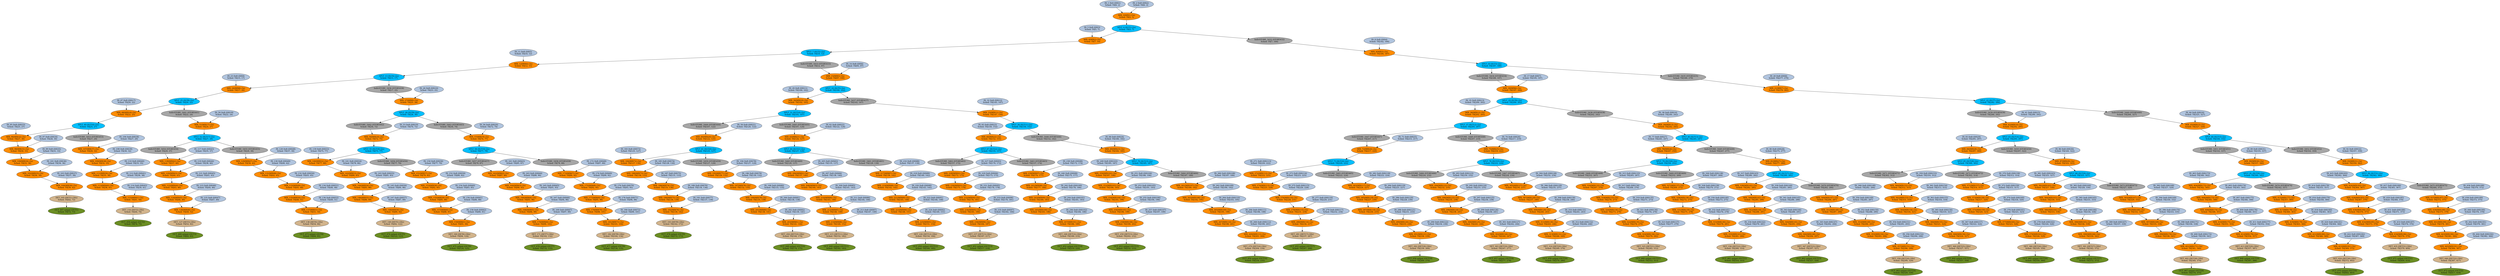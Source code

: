 digraph G {
1 [label = "IN_1 DsS (DIS1)\nSched: TS[0, 2)\n" fillcolor=lightsteelblue, style=filled];
1 -> 3;
2 [label = "IN_2 DsB (DIS2)\nSched: TS[0, 2)\n" fillcolor=lightsteelblue, style=filled];
2 -> 3;
3 [label = "MIX_3(MIX1) (3s)\nSched: TS[2, 5)\n" fillcolor=darkorange, style=filled];
3 -> 4;
4 [label = "SPLT_4 (SLT1) (2s)\nSched: TS[5, 7)\n" fillcolor=deepskyblue, style=filled];
4 -> 6;
4 -> 5432;
5 [label = "IN_5 DsB (DIS3)\nSched: TS[5, 7)\n" fillcolor=lightsteelblue, style=filled];
5 -> 6;
6 [label = "MIX_6(MIX2) (3s)\nSched: TS[7, 10)\n" fillcolor=darkorange, style=filled];
6 -> 7;
7 [label = "SPLT_7 (SLT2) (2s)\nSched: TS[10, 12)\n" fillcolor=deepskyblue, style=filled];
7 -> 12;
7 -> 5433;
8 [label = "IN_8 DsB (DIS4)\nSched: TS[182, 184)\n" fillcolor=lightsteelblue, style=filled];
8 -> 9;
9 [label = "MIX_9(MIX3) (3s)\nSched: TS[184, 187)\n" fillcolor=darkorange, style=filled];
9 -> 10;
10 [label = "SPLT_10 (SLT3) (2s)\nSched: TS[187, 189)\n" fillcolor=deepskyblue, style=filled];
10 -> 5434;
10 -> 5435;
11 [label = "IN_11 DsB (DIS5)\nSched: TS[10, 12)\n" fillcolor=lightsteelblue, style=filled];
11 -> 12;
12 [label = "MIX_12(MIX4) (3s)\nSched: TS[12, 15)\n" fillcolor=darkorange, style=filled];
12 -> 13;
13 [label = "SPLT_13 (SLT4) (2s)\nSched: TS[15, 17)\n" fillcolor=deepskyblue, style=filled];
13 -> 24;
13 -> 5436;
14 [label = "IN_14 DsB (DIS6)\nSched: TS[95, 97)\n" fillcolor=lightsteelblue, style=filled];
14 -> 15;
15 [label = "MIX_15(MIX5) (3s)\nSched: TS[97, 100)\n" fillcolor=darkorange, style=filled];
15 -> 16;
16 [label = "SPLT_16 (SLT5) (2s)\nSched: TS[100, 102)\n" fillcolor=deepskyblue, style=filled];
16 -> 30;
16 -> 5437;
17 [label = "IN_17 DsB (DIS7)\nSched: TS[195, 197)\n" fillcolor=lightsteelblue, style=filled];
17 -> 18;
18 [label = "MIX_18(MIX6) (3s)\nSched: TS[197, 200)\n" fillcolor=darkorange, style=filled];
18 -> 19;
19 [label = "SPLT_19 (SLT6) (2s)\nSched: TS[200, 202)\n" fillcolor=deepskyblue, style=filled];
19 -> 36;
19 -> 5438;
20 [label = "IN_20 DsB (DIS8)\nSched: TS[277, 279)\n" fillcolor=lightsteelblue, style=filled];
20 -> 21;
21 [label = "MIX_21(MIX7) (3s)\nSched: TS[279, 282)\n" fillcolor=darkorange, style=filled];
21 -> 22;
22 [label = "SPLT_22 (SLT7) (2s)\nSched: TS[282, 284)\n" fillcolor=deepskyblue, style=filled];
22 -> 5439;
22 -> 5440;
23 [label = "IN_23 DsB (DIS9)\nSched: TS[15, 17)\n" fillcolor=lightsteelblue, style=filled];
23 -> 24;
24 [label = "MIX_24(MIX8) (3s)\nSched: TS[17, 20)\n" fillcolor=darkorange, style=filled];
24 -> 25;
25 [label = "SPLT_25 (SLT8) (2s)\nSched: TS[20, 22)\n" fillcolor=deepskyblue, style=filled];
25 -> 48;
25 -> 5441;
26 [label = "IN_26 DsB (DIS10)\nSched: TS[23, 25)\n" fillcolor=lightsteelblue, style=filled];
26 -> 27;
27 [label = "MIX_27(MIX9) (3s)\nSched: TS[25, 28)\n" fillcolor=darkorange, style=filled];
27 -> 28;
28 [label = "SPLT_28 (SLT9) (2s)\nSched: TS[28, 30)\n" fillcolor=deepskyblue, style=filled];
28 -> 5442;
28 -> 5443;
29 [label = "IN_29 DsB (DIS11)\nSched: TS[100, 102)\n" fillcolor=lightsteelblue, style=filled];
29 -> 30;
30 [label = "MIX_30(MIX10) (3s)\nSched: TS[102, 105)\n" fillcolor=darkorange, style=filled];
30 -> 31;
31 [label = "SPLT_31 (SLT10) (2s)\nSched: TS[105, 107)\n" fillcolor=deepskyblue, style=filled];
31 -> 5444;
31 -> 5445;
32 [label = "IN_32 DsB (DIS12)\nSched: TS[145, 147)\n" fillcolor=lightsteelblue, style=filled];
32 -> 33;
33 [label = "MIX_33(MIX11) (3s)\nSched: TS[147, 150)\n" fillcolor=darkorange, style=filled];
33 -> 34;
34 [label = "SPLT_34 (SLT11) (2s)\nSched: TS[150, 152)\n" fillcolor=deepskyblue, style=filled];
34 -> 66;
34 -> 5446;
35 [label = "IN_35 DsB (DIS13)\nSched: TS[200, 202)\n" fillcolor=lightsteelblue, style=filled];
35 -> 36;
36 [label = "MIX_36(MIX12) (3s)\nSched: TS[202, 205)\n" fillcolor=darkorange, style=filled];
36 -> 37;
37 [label = "SPLT_37 (SLT12) (2s)\nSched: TS[205, 207)\n" fillcolor=deepskyblue, style=filled];
37 -> 5447;
37 -> 5448;
38 [label = "IN_38 DsB (DIS14)\nSched: TS[240, 242)\n" fillcolor=lightsteelblue, style=filled];
38 -> 39;
39 [label = "MIX_39(MIX13) (3s)\nSched: TS[242, 245)\n" fillcolor=darkorange, style=filled];
39 -> 40;
40 [label = "SPLT_40 (SLT13) (2s)\nSched: TS[245, 247)\n" fillcolor=deepskyblue, style=filled];
40 -> 78;
40 -> 5449;
41 [label = "IN_41 DsB (DIS15)\nSched: TS[290, 292)\n" fillcolor=lightsteelblue, style=filled];
41 -> 42;
42 [label = "MIX_42(MIX14) (3s)\nSched: TS[292, 295)\n" fillcolor=darkorange, style=filled];
42 -> 43;
43 [label = "SPLT_43 (SLT14) (2s)\nSched: TS[295, 297)\n" fillcolor=deepskyblue, style=filled];
43 -> 84;
43 -> 5450;
44 [label = "IN_44 DsB (DIS16)\nSched: TS[325, 327)\n" fillcolor=lightsteelblue, style=filled];
44 -> 45;
45 [label = "MIX_45(MIX15) (3s)\nSched: TS[327, 330)\n" fillcolor=darkorange, style=filled];
45 -> 46;
46 [label = "SPLT_46 (SLT15) (2s)\nSched: TS[330, 332)\n" fillcolor=deepskyblue, style=filled];
46 -> 5451;
46 -> 5452;
47 [label = "IN_47 DsB (DIS17)\nSched: TS[20, 22)\n" fillcolor=lightsteelblue, style=filled];
47 -> 48;
48 [label = "MIX_48(MIX16) (3s)\nSched: TS[22, 25)\n" fillcolor=darkorange, style=filled];
48 -> 49;
49 [label = "SPLT_49 (SLT16) (2s)\nSched: TS[25, 27)\n" fillcolor=deepskyblue, style=filled];
49 -> 96;
49 -> 5453;
50 [label = "IN_50 DsB (DIS18)\nSched: TS[22, 24)\n" fillcolor=lightsteelblue, style=filled];
50 -> 51;
51 [label = "MIX_51(MIX17) (3s)\nSched: TS[24, 27)\n" fillcolor=darkorange, style=filled];
51 -> 52;
52 [label = "SPLT_52 (SLT17) (2s)\nSched: TS[27, 29)\n" fillcolor=deepskyblue, style=filled];
52 -> 5454;
52 -> 5455;
53 [label = "IN_53 DsB (DIS19)\nSched: TS[70, 72)\n" fillcolor=lightsteelblue, style=filled];
53 -> 54;
54 [label = "MIX_54(MIX18) (3s)\nSched: TS[72, 75)\n" fillcolor=darkorange, style=filled];
54 -> 55;
55 [label = "SPLT_55 (SLT18) (2s)\nSched: TS[75, 77)\n" fillcolor=deepskyblue, style=filled];
55 -> 140;
55 -> 5456;
56 [label = "IN_56 DsB (DIS20)\nSched: TS[72, 74)\n" fillcolor=lightsteelblue, style=filled];
56 -> 57;
57 [label = "MIX_57(MIX19) (3s)\nSched: TS[74, 77)\n" fillcolor=darkorange, style=filled];
57 -> 58;
58 [label = "SPLT_58 (SLT19) (2s)\nSched: TS[77, 79)\n" fillcolor=deepskyblue, style=filled];
58 -> 5457;
58 -> 5458;
59 [label = "IN_59 DsB (DIS21)\nSched: TS[120, 122)\n" fillcolor=lightsteelblue, style=filled];
59 -> 60;
60 [label = "MIX_60(MIX20) (3s)\nSched: TS[122, 125)\n" fillcolor=darkorange, style=filled];
60 -> 61;
61 [label = "SPLT_61 (SLT20) (2s)\nSched: TS[125, 127)\n" fillcolor=deepskyblue, style=filled];
61 -> 184;
61 -> 5459;
62 [label = "IN_62 DsB (DIS22)\nSched: TS[122, 124)\n" fillcolor=lightsteelblue, style=filled];
62 -> 63;
63 [label = "MIX_63(MIX21) (3s)\nSched: TS[124, 127)\n" fillcolor=darkorange, style=filled];
63 -> 64;
64 [label = "SPLT_64 (SLT21) (2s)\nSched: TS[127, 129)\n" fillcolor=deepskyblue, style=filled];
64 -> 5460;
64 -> 5461;
65 [label = "IN_65 DsB (DIS23)\nSched: TS[150, 152)\n" fillcolor=lightsteelblue, style=filled];
65 -> 66;
66 [label = "MIX_66(MIX22) (3s)\nSched: TS[152, 155)\n" fillcolor=darkorange, style=filled];
66 -> 67;
67 [label = "SPLT_67 (SLT22) (2s)\nSched: TS[155, 157)\n" fillcolor=deepskyblue, style=filled];
67 -> 5462;
67 -> 5463;
68 [label = "IN_68 DsB (DIS24)\nSched: TS[180, 182)\n" fillcolor=lightsteelblue, style=filled];
68 -> 69;
69 [label = "MIX_69(MIX23) (3s)\nSched: TS[182, 185)\n" fillcolor=darkorange, style=filled];
69 -> 70;
70 [label = "SPLT_70 (SLT23) (2s)\nSched: TS[185, 187)\n" fillcolor=deepskyblue, style=filled];
70 -> 250;
70 -> 5464;
71 [label = "IN_71 DsB (DIS25)\nSched: TS[215, 217)\n" fillcolor=lightsteelblue, style=filled];
71 -> 72;
72 [label = "MIX_72(MIX24) (3s)\nSched: TS[217, 220)\n" fillcolor=darkorange, style=filled];
72 -> 73;
73 [label = "SPLT_73 (SLT24) (2s)\nSched: TS[220, 222)\n" fillcolor=deepskyblue, style=filled];
73 -> 272;
73 -> 5465;
74 [label = "IN_74 DsB (DIS26)\nSched: TS[217, 219)\n" fillcolor=lightsteelblue, style=filled];
74 -> 75;
75 [label = "MIX_75(MIX25) (3s)\nSched: TS[219, 222)\n" fillcolor=darkorange, style=filled];
75 -> 76;
76 [label = "SPLT_76 (SLT25) (2s)\nSched: TS[222, 224)\n" fillcolor=deepskyblue, style=filled];
76 -> 5466;
76 -> 5467;
77 [label = "IN_77 DsB (DIS27)\nSched: TS[245, 247)\n" fillcolor=lightsteelblue, style=filled];
77 -> 78;
78 [label = "MIX_78(MIX26) (3s)\nSched: TS[247, 250)\n" fillcolor=darkorange, style=filled];
78 -> 79;
79 [label = "SPLT_79 (SLT26) (2s)\nSched: TS[250, 252)\n" fillcolor=deepskyblue, style=filled];
79 -> 5468;
79 -> 5469;
80 [label = "IN_80 DsB (DIS28)\nSched: TS[275, 277)\n" fillcolor=lightsteelblue, style=filled];
80 -> 81;
81 [label = "MIX_81(MIX27) (3s)\nSched: TS[277, 280)\n" fillcolor=darkorange, style=filled];
81 -> 82;
82 [label = "SPLT_82 (SLT27) (2s)\nSched: TS[280, 282)\n" fillcolor=deepskyblue, style=filled];
82 -> 338;
82 -> 5470;
83 [label = "IN_83 DsB (DIS29)\nSched: TS[295, 297)\n" fillcolor=lightsteelblue, style=filled];
83 -> 84;
84 [label = "MIX_84(MIX28) (3s)\nSched: TS[297, 300)\n" fillcolor=darkorange, style=filled];
84 -> 85;
85 [label = "SPLT_85 (SLT28) (2s)\nSched: TS[300, 302)\n" fillcolor=deepskyblue, style=filled];
85 -> 5471;
85 -> 5472;
86 [label = "IN_86 DsB (DIS30)\nSched: TS[320, 322)\n" fillcolor=lightsteelblue, style=filled];
86 -> 87;
87 [label = "MIX_87(MIX29) (3s)\nSched: TS[322, 325)\n" fillcolor=darkorange, style=filled];
87 -> 88;
88 [label = "SPLT_88 (SLT29) (2s)\nSched: TS[325, 327)\n" fillcolor=deepskyblue, style=filled];
88 -> 382;
88 -> 5473;
89 [label = "IN_89 DsB (DIS31)\nSched: TS[335, 337)\n" fillcolor=lightsteelblue, style=filled];
89 -> 90;
90 [label = "MIX_90(MIX30) (3s)\nSched: TS[337, 340)\n" fillcolor=darkorange, style=filled];
90 -> 91;
91 [label = "SPLT_91 (SLT30) (2s)\nSched: TS[340, 342)\n" fillcolor=deepskyblue, style=filled];
91 -> 404;
91 -> 5474;
92 [label = "IN_92 DsB (DIS32)\nSched: TS[357, 359)\n" fillcolor=lightsteelblue, style=filled];
92 -> 93;
93 [label = "MIX_93(MIX31) (3s)\nSched: TS[359, 362)\n" fillcolor=darkorange, style=filled];
93 -> 94;
94 [label = "SPLT_94 (SLT31) (2s)\nSched: TS[362, 364)\n" fillcolor=deepskyblue, style=filled];
94 -> 426;
94 -> 5475;
95 [label = "IN_95 DsB (DIS33)\nSched: TS[25, 27)\n" fillcolor=lightsteelblue, style=filled];
95 -> 96;
96 [label = "MIX_96(MIX32) (3s)\nSched: TS[27, 30)\n" fillcolor=darkorange, style=filled];
96 -> 98;
97 [label = "IN_97 DsB (DIS34)\nSched: TS[28, 30)\n" fillcolor=lightsteelblue, style=filled];
97 -> 98;
98 [label = "MIX_98(MIX33) (3s)\nSched: TS[30, 33)\n" fillcolor=darkorange, style=filled];
98 -> 100;
99 [label = "IN_99 DsB (DIS35)\nSched: TS[31, 33)\n" fillcolor=lightsteelblue, style=filled];
99 -> 100;
100 [label = "MIX_100(MIX34) (3s)\nSched: TS[33, 36)\n" fillcolor=darkorange, style=filled];
100 -> 102;
101 [label = "IN_101 DsB (DIS36)\nSched: TS[34, 36)\n" fillcolor=lightsteelblue, style=filled];
101 -> 102;
102 [label = "MIX_102(MIX35) (3s)\nSched: TS[36, 39)\n" fillcolor=darkorange, style=filled];
102 -> 104;
103 [label = "IN_103 DsR (DIS37)\nSched: TS[37, 39)\n" fillcolor=lightsteelblue, style=filled];
103 -> 104;
104 [label = "MIX_104(MIX36) (3s)\nSched: TS[39, 42)\n" fillcolor=darkorange, style=filled];
104 -> 105;
105 [label = "DET_105 (DET1) (30s)\nSched: TS[42, 72)\n" fillcolor=tan, style=filled];
105 -> 447;
106 [label = "IN_106 DsB (DIS38)\nSched: TS[27, 29)\n" fillcolor=lightsteelblue, style=filled];
106 -> 107;
107 [label = "MIX_107(MIX37) (3s)\nSched: TS[29, 32)\n" fillcolor=darkorange, style=filled];
107 -> 109;
108 [label = "IN_108 DsB (DIS39)\nSched: TS[30, 32)\n" fillcolor=lightsteelblue, style=filled];
108 -> 109;
109 [label = "MIX_109(MIX38) (3s)\nSched: TS[32, 35)\n" fillcolor=darkorange, style=filled];
109 -> 111;
110 [label = "IN_110 DsB (DIS40)\nSched: TS[33, 35)\n" fillcolor=lightsteelblue, style=filled];
110 -> 111;
111 [label = "MIX_111(MIX39) (3s)\nSched: TS[35, 38)\n" fillcolor=darkorange, style=filled];
111 -> 113;
112 [label = "IN_112 DsB (DIS41)\nSched: TS[36, 38)\n" fillcolor=lightsteelblue, style=filled];
112 -> 113;
113 [label = "MIX_113(MIX40) (3s)\nSched: TS[38, 41)\n" fillcolor=darkorange, style=filled];
113 -> 115;
114 [label = "IN_114 DsR (DIS42)\nSched: TS[39, 41)\n" fillcolor=lightsteelblue, style=filled];
114 -> 115;
115 [label = "MIX_115(MIX41) (3s)\nSched: TS[41, 44)\n" fillcolor=darkorange, style=filled];
115 -> 116;
116 [label = "DET_116 (DET2) (30s)\nSched: TS[44, 74)\n" fillcolor=tan, style=filled];
116 -> 458;
117 [label = "IN_117 DsB (DIS43)\nSched: TS[35, 37)\n" fillcolor=lightsteelblue, style=filled];
117 -> 118;
118 [label = "MIX_118(MIX42) (3s)\nSched: TS[37, 40)\n" fillcolor=darkorange, style=filled];
118 -> 120;
119 [label = "IN_119 DsB (DIS44)\nSched: TS[38, 40)\n" fillcolor=lightsteelblue, style=filled];
119 -> 120;
120 [label = "MIX_120(MIX43) (3s)\nSched: TS[40, 43)\n" fillcolor=darkorange, style=filled];
120 -> 122;
121 [label = "IN_121 DsB (DIS45)\nSched: TS[41, 43)\n" fillcolor=lightsteelblue, style=filled];
121 -> 122;
122 [label = "MIX_122(MIX44) (3s)\nSched: TS[43, 46)\n" fillcolor=darkorange, style=filled];
122 -> 124;
123 [label = "IN_123 DsB (DIS46)\nSched: TS[44, 46)\n" fillcolor=lightsteelblue, style=filled];
123 -> 124;
124 [label = "MIX_124(MIX45) (3s)\nSched: TS[46, 49)\n" fillcolor=darkorange, style=filled];
124 -> 126;
125 [label = "IN_125 DsR (DIS47)\nSched: TS[47, 49)\n" fillcolor=lightsteelblue, style=filled];
125 -> 126;
126 [label = "MIX_126(MIX46) (3s)\nSched: TS[49, 52)\n" fillcolor=darkorange, style=filled];
126 -> 127;
127 [label = "DET_127 (DET3) (30s)\nSched: TS[52, 82)\n" fillcolor=tan, style=filled];
127 -> 469;
128 [label = "IN_128 DsB (DIS48)\nSched: TS[37, 39)\n" fillcolor=lightsteelblue, style=filled];
128 -> 129;
129 [label = "MIX_129(MIX47) (3s)\nSched: TS[39, 42)\n" fillcolor=darkorange, style=filled];
129 -> 131;
130 [label = "IN_130 DsB (DIS49)\nSched: TS[40, 42)\n" fillcolor=lightsteelblue, style=filled];
130 -> 131;
131 [label = "MIX_131(MIX48) (3s)\nSched: TS[42, 45)\n" fillcolor=darkorange, style=filled];
131 -> 133;
132 [label = "IN_132 DsB (DIS50)\nSched: TS[43, 45)\n" fillcolor=lightsteelblue, style=filled];
132 -> 133;
133 [label = "MIX_133(MIX49) (3s)\nSched: TS[45, 48)\n" fillcolor=darkorange, style=filled];
133 -> 135;
134 [label = "IN_134 DsB (DIS51)\nSched: TS[46, 48)\n" fillcolor=lightsteelblue, style=filled];
134 -> 135;
135 [label = "MIX_135(MIX50) (3s)\nSched: TS[48, 51)\n" fillcolor=darkorange, style=filled];
135 -> 137;
136 [label = "IN_136 DsR (DIS52)\nSched: TS[49, 51)\n" fillcolor=lightsteelblue, style=filled];
136 -> 137;
137 [label = "MIX_137(MIX51) (3s)\nSched: TS[51, 54)\n" fillcolor=darkorange, style=filled];
137 -> 138;
138 [label = "DET_138 (DET4) (30s)\nSched: TS[54, 84)\n" fillcolor=tan, style=filled];
138 -> 473;
139 [label = "IN_139 DsB (DIS53)\nSched: TS[75, 77)\n" fillcolor=lightsteelblue, style=filled];
139 -> 140;
140 [label = "MIX_140(MIX52) (3s)\nSched: TS[77, 80)\n" fillcolor=darkorange, style=filled];
140 -> 142;
141 [label = "IN_141 DsB (DIS54)\nSched: TS[78, 80)\n" fillcolor=lightsteelblue, style=filled];
141 -> 142;
142 [label = "MIX_142(MIX53) (3s)\nSched: TS[80, 83)\n" fillcolor=darkorange, style=filled];
142 -> 144;
143 [label = "IN_143 DsB (DIS55)\nSched: TS[81, 83)\n" fillcolor=lightsteelblue, style=filled];
143 -> 144;
144 [label = "MIX_144(MIX54) (3s)\nSched: TS[83, 86)\n" fillcolor=darkorange, style=filled];
144 -> 146;
145 [label = "IN_145 DsB (DIS56)\nSched: TS[84, 86)\n" fillcolor=lightsteelblue, style=filled];
145 -> 146;
146 [label = "MIX_146(MIX55) (3s)\nSched: TS[86, 89)\n" fillcolor=darkorange, style=filled];
146 -> 148;
147 [label = "IN_147 DsR (DIS57)\nSched: TS[87, 89)\n" fillcolor=lightsteelblue, style=filled];
147 -> 148;
148 [label = "MIX_148(MIX56) (3s)\nSched: TS[89, 92)\n" fillcolor=darkorange, style=filled];
148 -> 149;
149 [label = "DET_149 (DET5) (30s)\nSched: TS[92, 122)\n" fillcolor=tan, style=filled];
149 -> 474;
150 [label = "IN_150 DsB (DIS58)\nSched: TS[77, 79)\n" fillcolor=lightsteelblue, style=filled];
150 -> 151;
151 [label = "MIX_151(MIX57) (3s)\nSched: TS[79, 82)\n" fillcolor=darkorange, style=filled];
151 -> 153;
152 [label = "IN_152 DsB (DIS59)\nSched: TS[80, 82)\n" fillcolor=lightsteelblue, style=filled];
152 -> 153;
153 [label = "MIX_153(MIX58) (3s)\nSched: TS[82, 85)\n" fillcolor=darkorange, style=filled];
153 -> 155;
154 [label = "IN_154 DsB (DIS60)\nSched: TS[83, 85)\n" fillcolor=lightsteelblue, style=filled];
154 -> 155;
155 [label = "MIX_155(MIX59) (3s)\nSched: TS[85, 88)\n" fillcolor=darkorange, style=filled];
155 -> 157;
156 [label = "IN_156 DsB (DIS61)\nSched: TS[86, 88)\n" fillcolor=lightsteelblue, style=filled];
156 -> 157;
157 [label = "MIX_157(MIX60) (3s)\nSched: TS[88, 91)\n" fillcolor=darkorange, style=filled];
157 -> 159;
158 [label = "IN_158 DsR (DIS62)\nSched: TS[89, 91)\n" fillcolor=lightsteelblue, style=filled];
158 -> 159;
159 [label = "MIX_159(MIX61) (3s)\nSched: TS[91, 94)\n" fillcolor=darkorange, style=filled];
159 -> 160;
160 [label = "DET_160 (DET6) (30s)\nSched: TS[94, 124)\n" fillcolor=tan, style=filled];
160 -> 475;
161 [label = "IN_161 DsB (DIS63)\nSched: TS[85, 87)\n" fillcolor=lightsteelblue, style=filled];
161 -> 162;
162 [label = "MIX_162(MIX62) (3s)\nSched: TS[87, 90)\n" fillcolor=darkorange, style=filled];
162 -> 164;
163 [label = "IN_163 DsB (DIS64)\nSched: TS[88, 90)\n" fillcolor=lightsteelblue, style=filled];
163 -> 164;
164 [label = "MIX_164(MIX63) (3s)\nSched: TS[90, 93)\n" fillcolor=darkorange, style=filled];
164 -> 166;
165 [label = "IN_165 DsB (DIS65)\nSched: TS[91, 93)\n" fillcolor=lightsteelblue, style=filled];
165 -> 166;
166 [label = "MIX_166(MIX64) (3s)\nSched: TS[93, 96)\n" fillcolor=darkorange, style=filled];
166 -> 168;
167 [label = "IN_167 DsB (DIS66)\nSched: TS[94, 96)\n" fillcolor=lightsteelblue, style=filled];
167 -> 168;
168 [label = "MIX_168(MIX65) (3s)\nSched: TS[96, 99)\n" fillcolor=darkorange, style=filled];
168 -> 170;
169 [label = "IN_169 DsR (DIS67)\nSched: TS[97, 99)\n" fillcolor=lightsteelblue, style=filled];
169 -> 170;
170 [label = "MIX_170(MIX66) (3s)\nSched: TS[99, 102)\n" fillcolor=darkorange, style=filled];
170 -> 171;
171 [label = "DET_171 (DET7) (30s)\nSched: TS[102, 132)\n" fillcolor=tan, style=filled];
171 -> 476;
172 [label = "IN_172 DsB (DIS68)\nSched: TS[87, 89)\n" fillcolor=lightsteelblue, style=filled];
172 -> 173;
173 [label = "MIX_173(MIX67) (3s)\nSched: TS[89, 92)\n" fillcolor=darkorange, style=filled];
173 -> 175;
174 [label = "IN_174 DsB (DIS69)\nSched: TS[90, 92)\n" fillcolor=lightsteelblue, style=filled];
174 -> 175;
175 [label = "MIX_175(MIX68) (3s)\nSched: TS[92, 95)\n" fillcolor=darkorange, style=filled];
175 -> 177;
176 [label = "IN_176 DsB (DIS70)\nSched: TS[93, 95)\n" fillcolor=lightsteelblue, style=filled];
176 -> 177;
177 [label = "MIX_177(MIX69) (3s)\nSched: TS[95, 98)\n" fillcolor=darkorange, style=filled];
177 -> 179;
178 [label = "IN_178 DsB (DIS71)\nSched: TS[96, 98)\n" fillcolor=lightsteelblue, style=filled];
178 -> 179;
179 [label = "MIX_179(MIX70) (3s)\nSched: TS[98, 101)\n" fillcolor=darkorange, style=filled];
179 -> 181;
180 [label = "IN_180 DsR (DIS72)\nSched: TS[99, 101)\n" fillcolor=lightsteelblue, style=filled];
180 -> 181;
181 [label = "MIX_181(MIX71) (3s)\nSched: TS[101, 104)\n" fillcolor=darkorange, style=filled];
181 -> 182;
182 [label = "DET_182 (DET8) (30s)\nSched: TS[104, 134)\n" fillcolor=tan, style=filled];
182 -> 477;
183 [label = "IN_183 DsB (DIS73)\nSched: TS[125, 127)\n" fillcolor=lightsteelblue, style=filled];
183 -> 184;
184 [label = "MIX_184(MIX72) (3s)\nSched: TS[127, 130)\n" fillcolor=darkorange, style=filled];
184 -> 186;
185 [label = "IN_185 DsB (DIS74)\nSched: TS[128, 130)\n" fillcolor=lightsteelblue, style=filled];
185 -> 186;
186 [label = "MIX_186(MIX73) (3s)\nSched: TS[130, 133)\n" fillcolor=darkorange, style=filled];
186 -> 188;
187 [label = "IN_187 DsB (DIS75)\nSched: TS[131, 133)\n" fillcolor=lightsteelblue, style=filled];
187 -> 188;
188 [label = "MIX_188(MIX74) (3s)\nSched: TS[133, 136)\n" fillcolor=darkorange, style=filled];
188 -> 190;
189 [label = "IN_189 DsB (DIS76)\nSched: TS[134, 136)\n" fillcolor=lightsteelblue, style=filled];
189 -> 190;
190 [label = "MIX_190(MIX75) (3s)\nSched: TS[136, 139)\n" fillcolor=darkorange, style=filled];
190 -> 192;
191 [label = "IN_191 DsR (DIS77)\nSched: TS[137, 139)\n" fillcolor=lightsteelblue, style=filled];
191 -> 192;
192 [label = "MIX_192(MIX76) (3s)\nSched: TS[139, 142)\n" fillcolor=darkorange, style=filled];
192 -> 193;
193 [label = "DET_193 (DET9) (30s)\nSched: TS[142, 172)\n" fillcolor=tan, style=filled];
193 -> 478;
194 [label = "IN_194 DsB (DIS78)\nSched: TS[127, 129)\n" fillcolor=lightsteelblue, style=filled];
194 -> 195;
195 [label = "MIX_195(MIX77) (3s)\nSched: TS[129, 132)\n" fillcolor=darkorange, style=filled];
195 -> 197;
196 [label = "IN_196 DsB (DIS79)\nSched: TS[130, 132)\n" fillcolor=lightsteelblue, style=filled];
196 -> 197;
197 [label = "MIX_197(MIX78) (3s)\nSched: TS[132, 135)\n" fillcolor=darkorange, style=filled];
197 -> 199;
198 [label = "IN_198 DsB (DIS80)\nSched: TS[133, 135)\n" fillcolor=lightsteelblue, style=filled];
198 -> 199;
199 [label = "MIX_199(MIX79) (3s)\nSched: TS[135, 138)\n" fillcolor=darkorange, style=filled];
199 -> 201;
200 [label = "IN_200 DsB (DIS81)\nSched: TS[136, 138)\n" fillcolor=lightsteelblue, style=filled];
200 -> 201;
201 [label = "MIX_201(MIX80) (3s)\nSched: TS[138, 141)\n" fillcolor=darkorange, style=filled];
201 -> 203;
202 [label = "IN_202 DsR (DIS82)\nSched: TS[139, 141)\n" fillcolor=lightsteelblue, style=filled];
202 -> 203;
203 [label = "MIX_203(MIX81) (3s)\nSched: TS[141, 144)\n" fillcolor=darkorange, style=filled];
203 -> 204;
204 [label = "DET_204 (DET10) (30s)\nSched: TS[144, 174)\n" fillcolor=tan, style=filled];
204 -> 448;
205 [label = "IN_205 DsB (DIS83)\nSched: TS[135, 137)\n" fillcolor=lightsteelblue, style=filled];
205 -> 206;
206 [label = "MIX_206(MIX82) (3s)\nSched: TS[137, 140)\n" fillcolor=darkorange, style=filled];
206 -> 208;
207 [label = "IN_207 DsB (DIS84)\nSched: TS[138, 140)\n" fillcolor=lightsteelblue, style=filled];
207 -> 208;
208 [label = "MIX_208(MIX83) (3s)\nSched: TS[140, 143)\n" fillcolor=darkorange, style=filled];
208 -> 210;
209 [label = "IN_209 DsB (DIS85)\nSched: TS[141, 143)\n" fillcolor=lightsteelblue, style=filled];
209 -> 210;
210 [label = "MIX_210(MIX84) (3s)\nSched: TS[143, 146)\n" fillcolor=darkorange, style=filled];
210 -> 212;
211 [label = "IN_211 DsB (DIS86)\nSched: TS[144, 146)\n" fillcolor=lightsteelblue, style=filled];
211 -> 212;
212 [label = "MIX_212(MIX85) (3s)\nSched: TS[146, 149)\n" fillcolor=darkorange, style=filled];
212 -> 214;
213 [label = "IN_213 DsR (DIS87)\nSched: TS[147, 149)\n" fillcolor=lightsteelblue, style=filled];
213 -> 214;
214 [label = "MIX_214(MIX86) (3s)\nSched: TS[149, 152)\n" fillcolor=darkorange, style=filled];
214 -> 215;
215 [label = "DET_215 (DET11) (30s)\nSched: TS[152, 182)\n" fillcolor=tan, style=filled];
215 -> 449;
216 [label = "IN_216 DsB (DIS88)\nSched: TS[137, 139)\n" fillcolor=lightsteelblue, style=filled];
216 -> 217;
217 [label = "MIX_217(MIX87) (3s)\nSched: TS[139, 142)\n" fillcolor=darkorange, style=filled];
217 -> 219;
218 [label = "IN_218 DsB (DIS89)\nSched: TS[140, 142)\n" fillcolor=lightsteelblue, style=filled];
218 -> 219;
219 [label = "MIX_219(MIX88) (3s)\nSched: TS[142, 145)\n" fillcolor=darkorange, style=filled];
219 -> 221;
220 [label = "IN_220 DsB (DIS90)\nSched: TS[143, 145)\n" fillcolor=lightsteelblue, style=filled];
220 -> 221;
221 [label = "MIX_221(MIX89) (3s)\nSched: TS[145, 148)\n" fillcolor=darkorange, style=filled];
221 -> 223;
222 [label = "IN_222 DsB (DIS91)\nSched: TS[146, 148)\n" fillcolor=lightsteelblue, style=filled];
222 -> 223;
223 [label = "MIX_223(MIX90) (3s)\nSched: TS[148, 151)\n" fillcolor=darkorange, style=filled];
223 -> 225;
224 [label = "IN_224 DsR (DIS92)\nSched: TS[149, 151)\n" fillcolor=lightsteelblue, style=filled];
224 -> 225;
225 [label = "MIX_225(MIX91) (3s)\nSched: TS[151, 154)\n" fillcolor=darkorange, style=filled];
225 -> 226;
226 [label = "DET_226 (DET12) (30s)\nSched: TS[154, 184)\n" fillcolor=tan, style=filled];
226 -> 450;
227 [label = "IN_227 DsB (DIS93)\nSched: TS[170, 172)\n" fillcolor=lightsteelblue, style=filled];
227 -> 228;
228 [label = "MIX_228(MIX92) (3s)\nSched: TS[172, 175)\n" fillcolor=darkorange, style=filled];
228 -> 230;
229 [label = "IN_229 DsB (DIS94)\nSched: TS[173, 175)\n" fillcolor=lightsteelblue, style=filled];
229 -> 230;
230 [label = "MIX_230(MIX93) (3s)\nSched: TS[175, 178)\n" fillcolor=darkorange, style=filled];
230 -> 232;
231 [label = "IN_231 DsB (DIS95)\nSched: TS[176, 178)\n" fillcolor=lightsteelblue, style=filled];
231 -> 232;
232 [label = "MIX_232(MIX94) (3s)\nSched: TS[178, 181)\n" fillcolor=darkorange, style=filled];
232 -> 234;
233 [label = "IN_233 DsB (DIS96)\nSched: TS[179, 181)\n" fillcolor=lightsteelblue, style=filled];
233 -> 234;
234 [label = "MIX_234(MIX95) (3s)\nSched: TS[181, 184)\n" fillcolor=darkorange, style=filled];
234 -> 236;
235 [label = "IN_235 DsR (DIS97)\nSched: TS[182, 184)\n" fillcolor=lightsteelblue, style=filled];
235 -> 236;
236 [label = "MIX_236(MIX96) (3s)\nSched: TS[184, 187)\n" fillcolor=darkorange, style=filled];
236 -> 237;
237 [label = "DET_237 (DET13) (30s)\nSched: TS[187, 217)\n" fillcolor=tan, style=filled];
237 -> 451;
238 [label = "IN_238 DsB (DIS98)\nSched: TS[172, 174)\n" fillcolor=lightsteelblue, style=filled];
238 -> 239;
239 [label = "MIX_239(MIX97) (3s)\nSched: TS[174, 177)\n" fillcolor=darkorange, style=filled];
239 -> 241;
240 [label = "IN_240 DsB (DIS99)\nSched: TS[175, 177)\n" fillcolor=lightsteelblue, style=filled];
240 -> 241;
241 [label = "MIX_241(MIX98) (3s)\nSched: TS[177, 180)\n" fillcolor=darkorange, style=filled];
241 -> 243;
242 [label = "IN_242 DsB (DIS100)\nSched: TS[178, 180)\n" fillcolor=lightsteelblue, style=filled];
242 -> 243;
243 [label = "MIX_243(MIX99) (3s)\nSched: TS[180, 183)\n" fillcolor=darkorange, style=filled];
243 -> 245;
244 [label = "IN_244 DsB (DIS101)\nSched: TS[181, 183)\n" fillcolor=lightsteelblue, style=filled];
244 -> 245;
245 [label = "MIX_245(MIX100) (3s)\nSched: TS[183, 186)\n" fillcolor=darkorange, style=filled];
245 -> 247;
246 [label = "IN_246 DsR (DIS102)\nSched: TS[184, 186)\n" fillcolor=lightsteelblue, style=filled];
246 -> 247;
247 [label = "MIX_247(MIX101) (3s)\nSched: TS[186, 189)\n" fillcolor=darkorange, style=filled];
247 -> 248;
248 [label = "DET_248 (DET14) (30s)\nSched: TS[189, 219)\n" fillcolor=tan, style=filled];
248 -> 452;
249 [label = "IN_249 DsB (DIS103)\nSched: TS[185, 187)\n" fillcolor=lightsteelblue, style=filled];
249 -> 250;
250 [label = "MIX_250(MIX102) (3s)\nSched: TS[187, 190)\n" fillcolor=darkorange, style=filled];
250 -> 252;
251 [label = "IN_251 DsB (DIS104)\nSched: TS[188, 190)\n" fillcolor=lightsteelblue, style=filled];
251 -> 252;
252 [label = "MIX_252(MIX103) (3s)\nSched: TS[190, 193)\n" fillcolor=darkorange, style=filled];
252 -> 254;
253 [label = "IN_253 DsB (DIS105)\nSched: TS[191, 193)\n" fillcolor=lightsteelblue, style=filled];
253 -> 254;
254 [label = "MIX_254(MIX104) (3s)\nSched: TS[193, 196)\n" fillcolor=darkorange, style=filled];
254 -> 256;
255 [label = "IN_255 DsB (DIS106)\nSched: TS[194, 196)\n" fillcolor=lightsteelblue, style=filled];
255 -> 256;
256 [label = "MIX_256(MIX105) (3s)\nSched: TS[196, 199)\n" fillcolor=darkorange, style=filled];
256 -> 258;
257 [label = "IN_257 DsR (DIS107)\nSched: TS[197, 199)\n" fillcolor=lightsteelblue, style=filled];
257 -> 258;
258 [label = "MIX_258(MIX106) (3s)\nSched: TS[199, 202)\n" fillcolor=darkorange, style=filled];
258 -> 259;
259 [label = "DET_259 (DET15) (30s)\nSched: TS[202, 232)\n" fillcolor=tan, style=filled];
259 -> 453;
260 [label = "IN_260 DsB (DIS108)\nSched: TS[187, 189)\n" fillcolor=lightsteelblue, style=filled];
260 -> 261;
261 [label = "MIX_261(MIX107) (3s)\nSched: TS[189, 192)\n" fillcolor=darkorange, style=filled];
261 -> 263;
262 [label = "IN_262 DsB (DIS109)\nSched: TS[190, 192)\n" fillcolor=lightsteelblue, style=filled];
262 -> 263;
263 [label = "MIX_263(MIX108) (3s)\nSched: TS[192, 195)\n" fillcolor=darkorange, style=filled];
263 -> 265;
264 [label = "IN_264 DsB (DIS110)\nSched: TS[193, 195)\n" fillcolor=lightsteelblue, style=filled];
264 -> 265;
265 [label = "MIX_265(MIX109) (3s)\nSched: TS[195, 198)\n" fillcolor=darkorange, style=filled];
265 -> 267;
266 [label = "IN_266 DsB (DIS111)\nSched: TS[196, 198)\n" fillcolor=lightsteelblue, style=filled];
266 -> 267;
267 [label = "MIX_267(MIX110) (3s)\nSched: TS[198, 201)\n" fillcolor=darkorange, style=filled];
267 -> 269;
268 [label = "IN_268 DsR (DIS112)\nSched: TS[199, 201)\n" fillcolor=lightsteelblue, style=filled];
268 -> 269;
269 [label = "MIX_269(MIX111) (3s)\nSched: TS[201, 204)\n" fillcolor=darkorange, style=filled];
269 -> 270;
270 [label = "DET_270 (DET16) (30s)\nSched: TS[204, 234)\n" fillcolor=tan, style=filled];
270 -> 454;
271 [label = "IN_271 DsB (DIS113)\nSched: TS[220, 222)\n" fillcolor=lightsteelblue, style=filled];
271 -> 272;
272 [label = "MIX_272(MIX112) (3s)\nSched: TS[222, 225)\n" fillcolor=darkorange, style=filled];
272 -> 274;
273 [label = "IN_273 DsB (DIS114)\nSched: TS[223, 225)\n" fillcolor=lightsteelblue, style=filled];
273 -> 274;
274 [label = "MIX_274(MIX113) (3s)\nSched: TS[225, 228)\n" fillcolor=darkorange, style=filled];
274 -> 276;
275 [label = "IN_275 DsB (DIS115)\nSched: TS[226, 228)\n" fillcolor=lightsteelblue, style=filled];
275 -> 276;
276 [label = "MIX_276(MIX114) (3s)\nSched: TS[228, 231)\n" fillcolor=darkorange, style=filled];
276 -> 278;
277 [label = "IN_277 DsB (DIS116)\nSched: TS[229, 231)\n" fillcolor=lightsteelblue, style=filled];
277 -> 278;
278 [label = "MIX_278(MIX115) (3s)\nSched: TS[231, 234)\n" fillcolor=darkorange, style=filled];
278 -> 280;
279 [label = "IN_279 DsR (DIS117)\nSched: TS[232, 234)\n" fillcolor=lightsteelblue, style=filled];
279 -> 280;
280 [label = "MIX_280(MIX116) (3s)\nSched: TS[234, 237)\n" fillcolor=darkorange, style=filled];
280 -> 281;
281 [label = "DET_281 (DET17) (30s)\nSched: TS[237, 267)\n" fillcolor=tan, style=filled];
281 -> 455;
282 [label = "IN_282 DsB (DIS118)\nSched: TS[222, 224)\n" fillcolor=lightsteelblue, style=filled];
282 -> 283;
283 [label = "MIX_283(MIX117) (3s)\nSched: TS[224, 227)\n" fillcolor=darkorange, style=filled];
283 -> 285;
284 [label = "IN_284 DsB (DIS119)\nSched: TS[225, 227)\n" fillcolor=lightsteelblue, style=filled];
284 -> 285;
285 [label = "MIX_285(MIX118) (3s)\nSched: TS[227, 230)\n" fillcolor=darkorange, style=filled];
285 -> 287;
286 [label = "IN_286 DsB (DIS120)\nSched: TS[228, 230)\n" fillcolor=lightsteelblue, style=filled];
286 -> 287;
287 [label = "MIX_287(MIX119) (3s)\nSched: TS[230, 233)\n" fillcolor=darkorange, style=filled];
287 -> 289;
288 [label = "IN_288 DsB (DIS121)\nSched: TS[231, 233)\n" fillcolor=lightsteelblue, style=filled];
288 -> 289;
289 [label = "MIX_289(MIX120) (3s)\nSched: TS[233, 236)\n" fillcolor=darkorange, style=filled];
289 -> 291;
290 [label = "IN_290 DsR (DIS122)\nSched: TS[234, 236)\n" fillcolor=lightsteelblue, style=filled];
290 -> 291;
291 [label = "MIX_291(MIX121) (3s)\nSched: TS[236, 239)\n" fillcolor=darkorange, style=filled];
291 -> 292;
292 [label = "DET_292 (DET18) (30s)\nSched: TS[239, 269)\n" fillcolor=tan, style=filled];
292 -> 456;
293 [label = "IN_293 DsB (DIS123)\nSched: TS[230, 232)\n" fillcolor=lightsteelblue, style=filled];
293 -> 294;
294 [label = "MIX_294(MIX122) (3s)\nSched: TS[232, 235)\n" fillcolor=darkorange, style=filled];
294 -> 296;
295 [label = "IN_295 DsB (DIS124)\nSched: TS[233, 235)\n" fillcolor=lightsteelblue, style=filled];
295 -> 296;
296 [label = "MIX_296(MIX123) (3s)\nSched: TS[235, 238)\n" fillcolor=darkorange, style=filled];
296 -> 298;
297 [label = "IN_297 DsB (DIS125)\nSched: TS[236, 238)\n" fillcolor=lightsteelblue, style=filled];
297 -> 298;
298 [label = "MIX_298(MIX124) (3s)\nSched: TS[238, 241)\n" fillcolor=darkorange, style=filled];
298 -> 300;
299 [label = "IN_299 DsB (DIS126)\nSched: TS[239, 241)\n" fillcolor=lightsteelblue, style=filled];
299 -> 300;
300 [label = "MIX_300(MIX125) (3s)\nSched: TS[241, 244)\n" fillcolor=darkorange, style=filled];
300 -> 302;
301 [label = "IN_301 DsR (DIS127)\nSched: TS[242, 244)\n" fillcolor=lightsteelblue, style=filled];
301 -> 302;
302 [label = "MIX_302(MIX126) (3s)\nSched: TS[244, 247)\n" fillcolor=darkorange, style=filled];
302 -> 303;
303 [label = "DET_303 (DET19) (30s)\nSched: TS[247, 277)\n" fillcolor=tan, style=filled];
303 -> 457;
304 [label = "IN_304 DsB (DIS128)\nSched: TS[232, 234)\n" fillcolor=lightsteelblue, style=filled];
304 -> 305;
305 [label = "MIX_305(MIX127) (3s)\nSched: TS[234, 237)\n" fillcolor=darkorange, style=filled];
305 -> 307;
306 [label = "IN_306 DsB (DIS129)\nSched: TS[235, 237)\n" fillcolor=lightsteelblue, style=filled];
306 -> 307;
307 [label = "MIX_307(MIX128) (3s)\nSched: TS[237, 240)\n" fillcolor=darkorange, style=filled];
307 -> 309;
308 [label = "IN_308 DsB (DIS130)\nSched: TS[238, 240)\n" fillcolor=lightsteelblue, style=filled];
308 -> 309;
309 [label = "MIX_309(MIX129) (3s)\nSched: TS[240, 243)\n" fillcolor=darkorange, style=filled];
309 -> 311;
310 [label = "IN_310 DsB (DIS131)\nSched: TS[241, 243)\n" fillcolor=lightsteelblue, style=filled];
310 -> 311;
311 [label = "MIX_311(MIX130) (3s)\nSched: TS[243, 246)\n" fillcolor=darkorange, style=filled];
311 -> 313;
312 [label = "IN_312 DsR (DIS132)\nSched: TS[244, 246)\n" fillcolor=lightsteelblue, style=filled];
312 -> 313;
313 [label = "MIX_313(MIX131) (3s)\nSched: TS[246, 249)\n" fillcolor=darkorange, style=filled];
313 -> 314;
314 [label = "DET_314 (DET20) (30s)\nSched: TS[249, 279)\n" fillcolor=tan, style=filled];
314 -> 459;
315 [label = "IN_315 DsB (DIS133)\nSched: TS[265, 267)\n" fillcolor=lightsteelblue, style=filled];
315 -> 316;
316 [label = "MIX_316(MIX132) (3s)\nSched: TS[267, 270)\n" fillcolor=darkorange, style=filled];
316 -> 318;
317 [label = "IN_317 DsB (DIS134)\nSched: TS[268, 270)\n" fillcolor=lightsteelblue, style=filled];
317 -> 318;
318 [label = "MIX_318(MIX133) (3s)\nSched: TS[270, 273)\n" fillcolor=darkorange, style=filled];
318 -> 320;
319 [label = "IN_319 DsB (DIS135)\nSched: TS[271, 273)\n" fillcolor=lightsteelblue, style=filled];
319 -> 320;
320 [label = "MIX_320(MIX134) (3s)\nSched: TS[273, 276)\n" fillcolor=darkorange, style=filled];
320 -> 322;
321 [label = "IN_321 DsB (DIS136)\nSched: TS[274, 276)\n" fillcolor=lightsteelblue, style=filled];
321 -> 322;
322 [label = "MIX_322(MIX135) (3s)\nSched: TS[276, 279)\n" fillcolor=darkorange, style=filled];
322 -> 324;
323 [label = "IN_323 DsR (DIS137)\nSched: TS[277, 279)\n" fillcolor=lightsteelblue, style=filled];
323 -> 324;
324 [label = "MIX_324(MIX136) (3s)\nSched: TS[279, 282)\n" fillcolor=darkorange, style=filled];
324 -> 325;
325 [label = "DET_325 (DET21) (30s)\nSched: TS[282, 312)\n" fillcolor=tan, style=filled];
325 -> 460;
326 [label = "IN_326 DsB (DIS138)\nSched: TS[267, 269)\n" fillcolor=lightsteelblue, style=filled];
326 -> 327;
327 [label = "MIX_327(MIX137) (3s)\nSched: TS[269, 272)\n" fillcolor=darkorange, style=filled];
327 -> 329;
328 [label = "IN_328 DsB (DIS139)\nSched: TS[270, 272)\n" fillcolor=lightsteelblue, style=filled];
328 -> 329;
329 [label = "MIX_329(MIX138) (3s)\nSched: TS[272, 275)\n" fillcolor=darkorange, style=filled];
329 -> 331;
330 [label = "IN_330 DsB (DIS140)\nSched: TS[273, 275)\n" fillcolor=lightsteelblue, style=filled];
330 -> 331;
331 [label = "MIX_331(MIX139) (3s)\nSched: TS[275, 278)\n" fillcolor=darkorange, style=filled];
331 -> 333;
332 [label = "IN_332 DsB (DIS141)\nSched: TS[276, 278)\n" fillcolor=lightsteelblue, style=filled];
332 -> 333;
333 [label = "MIX_333(MIX140) (3s)\nSched: TS[278, 281)\n" fillcolor=darkorange, style=filled];
333 -> 335;
334 [label = "IN_334 DsR (DIS142)\nSched: TS[279, 281)\n" fillcolor=lightsteelblue, style=filled];
334 -> 335;
335 [label = "MIX_335(MIX141) (3s)\nSched: TS[281, 284)\n" fillcolor=darkorange, style=filled];
335 -> 336;
336 [label = "DET_336 (DET22) (30s)\nSched: TS[284, 314)\n" fillcolor=tan, style=filled];
336 -> 461;
337 [label = "IN_337 DsB (DIS143)\nSched: TS[280, 282)\n" fillcolor=lightsteelblue, style=filled];
337 -> 338;
338 [label = "MIX_338(MIX142) (3s)\nSched: TS[282, 285)\n" fillcolor=darkorange, style=filled];
338 -> 340;
339 [label = "IN_339 DsB (DIS144)\nSched: TS[283, 285)\n" fillcolor=lightsteelblue, style=filled];
339 -> 340;
340 [label = "MIX_340(MIX143) (3s)\nSched: TS[285, 288)\n" fillcolor=darkorange, style=filled];
340 -> 342;
341 [label = "IN_341 DsB (DIS145)\nSched: TS[286, 288)\n" fillcolor=lightsteelblue, style=filled];
341 -> 342;
342 [label = "MIX_342(MIX144) (3s)\nSched: TS[288, 291)\n" fillcolor=darkorange, style=filled];
342 -> 344;
343 [label = "IN_343 DsB (DIS146)\nSched: TS[289, 291)\n" fillcolor=lightsteelblue, style=filled];
343 -> 344;
344 [label = "MIX_344(MIX145) (3s)\nSched: TS[291, 294)\n" fillcolor=darkorange, style=filled];
344 -> 346;
345 [label = "IN_345 DsR (DIS147)\nSched: TS[292, 294)\n" fillcolor=lightsteelblue, style=filled];
345 -> 346;
346 [label = "MIX_346(MIX146) (3s)\nSched: TS[294, 297)\n" fillcolor=darkorange, style=filled];
346 -> 347;
347 [label = "DET_347 (DET23) (30s)\nSched: TS[297, 327)\n" fillcolor=tan, style=filled];
347 -> 462;
348 [label = "IN_348 DsB (DIS148)\nSched: TS[282, 284)\n" fillcolor=lightsteelblue, style=filled];
348 -> 349;
349 [label = "MIX_349(MIX147) (3s)\nSched: TS[284, 287)\n" fillcolor=darkorange, style=filled];
349 -> 351;
350 [label = "IN_350 DsB (DIS149)\nSched: TS[285, 287)\n" fillcolor=lightsteelblue, style=filled];
350 -> 351;
351 [label = "MIX_351(MIX148) (3s)\nSched: TS[287, 290)\n" fillcolor=darkorange, style=filled];
351 -> 353;
352 [label = "IN_352 DsB (DIS150)\nSched: TS[288, 290)\n" fillcolor=lightsteelblue, style=filled];
352 -> 353;
353 [label = "MIX_353(MIX149) (3s)\nSched: TS[290, 293)\n" fillcolor=darkorange, style=filled];
353 -> 355;
354 [label = "IN_354 DsB (DIS151)\nSched: TS[291, 293)\n" fillcolor=lightsteelblue, style=filled];
354 -> 355;
355 [label = "MIX_355(MIX150) (3s)\nSched: TS[293, 296)\n" fillcolor=darkorange, style=filled];
355 -> 357;
356 [label = "IN_356 DsR (DIS152)\nSched: TS[294, 296)\n" fillcolor=lightsteelblue, style=filled];
356 -> 357;
357 [label = "MIX_357(MIX151) (3s)\nSched: TS[296, 299)\n" fillcolor=darkorange, style=filled];
357 -> 358;
358 [label = "DET_358 (DET24) (30s)\nSched: TS[299, 329)\n" fillcolor=tan, style=filled];
358 -> 463;
359 [label = "IN_359 DsB (DIS153)\nSched: TS[310, 312)\n" fillcolor=lightsteelblue, style=filled];
359 -> 360;
360 [label = "MIX_360(MIX152) (3s)\nSched: TS[312, 315)\n" fillcolor=darkorange, style=filled];
360 -> 362;
361 [label = "IN_361 DsB (DIS154)\nSched: TS[313, 315)\n" fillcolor=lightsteelblue, style=filled];
361 -> 362;
362 [label = "MIX_362(MIX153) (3s)\nSched: TS[315, 318)\n" fillcolor=darkorange, style=filled];
362 -> 364;
363 [label = "IN_363 DsB (DIS155)\nSched: TS[316, 318)\n" fillcolor=lightsteelblue, style=filled];
363 -> 364;
364 [label = "MIX_364(MIX154) (3s)\nSched: TS[318, 321)\n" fillcolor=darkorange, style=filled];
364 -> 366;
365 [label = "IN_365 DsB (DIS156)\nSched: TS[319, 321)\n" fillcolor=lightsteelblue, style=filled];
365 -> 366;
366 [label = "MIX_366(MIX155) (3s)\nSched: TS[321, 324)\n" fillcolor=darkorange, style=filled];
366 -> 368;
367 [label = "IN_367 DsR (DIS157)\nSched: TS[322, 324)\n" fillcolor=lightsteelblue, style=filled];
367 -> 368;
368 [label = "MIX_368(MIX156) (3s)\nSched: TS[324, 327)\n" fillcolor=darkorange, style=filled];
368 -> 369;
369 [label = "DET_369 (DET25) (30s)\nSched: TS[327, 357)\n" fillcolor=tan, style=filled];
369 -> 464;
370 [label = "IN_370 DsB (DIS158)\nSched: TS[312, 314)\n" fillcolor=lightsteelblue, style=filled];
370 -> 371;
371 [label = "MIX_371(MIX157) (3s)\nSched: TS[314, 317)\n" fillcolor=darkorange, style=filled];
371 -> 373;
372 [label = "IN_372 DsB (DIS159)\nSched: TS[315, 317)\n" fillcolor=lightsteelblue, style=filled];
372 -> 373;
373 [label = "MIX_373(MIX158) (3s)\nSched: TS[317, 320)\n" fillcolor=darkorange, style=filled];
373 -> 375;
374 [label = "IN_374 DsB (DIS160)\nSched: TS[318, 320)\n" fillcolor=lightsteelblue, style=filled];
374 -> 375;
375 [label = "MIX_375(MIX159) (3s)\nSched: TS[320, 323)\n" fillcolor=darkorange, style=filled];
375 -> 377;
376 [label = "IN_376 DsB (DIS161)\nSched: TS[321, 323)\n" fillcolor=lightsteelblue, style=filled];
376 -> 377;
377 [label = "MIX_377(MIX160) (3s)\nSched: TS[323, 326)\n" fillcolor=darkorange, style=filled];
377 -> 379;
378 [label = "IN_378 DsR (DIS162)\nSched: TS[324, 326)\n" fillcolor=lightsteelblue, style=filled];
378 -> 379;
379 [label = "MIX_379(MIX161) (3s)\nSched: TS[326, 329)\n" fillcolor=darkorange, style=filled];
379 -> 380;
380 [label = "DET_380 (DET26) (30s)\nSched: TS[329, 359)\n" fillcolor=tan, style=filled];
380 -> 465;
381 [label = "IN_381 DsB (DIS163)\nSched: TS[325, 327)\n" fillcolor=lightsteelblue, style=filled];
381 -> 382;
382 [label = "MIX_382(MIX162) (3s)\nSched: TS[327, 330)\n" fillcolor=darkorange, style=filled];
382 -> 384;
383 [label = "IN_383 DsB (DIS164)\nSched: TS[328, 330)\n" fillcolor=lightsteelblue, style=filled];
383 -> 384;
384 [label = "MIX_384(MIX163) (3s)\nSched: TS[330, 333)\n" fillcolor=darkorange, style=filled];
384 -> 386;
385 [label = "IN_385 DsB (DIS165)\nSched: TS[331, 333)\n" fillcolor=lightsteelblue, style=filled];
385 -> 386;
386 [label = "MIX_386(MIX164) (3s)\nSched: TS[333, 336)\n" fillcolor=darkorange, style=filled];
386 -> 388;
387 [label = "IN_387 DsB (DIS166)\nSched: TS[334, 336)\n" fillcolor=lightsteelblue, style=filled];
387 -> 388;
388 [label = "MIX_388(MIX165) (3s)\nSched: TS[336, 339)\n" fillcolor=darkorange, style=filled];
388 -> 390;
389 [label = "IN_389 DsR (DIS167)\nSched: TS[337, 339)\n" fillcolor=lightsteelblue, style=filled];
389 -> 390;
390 [label = "MIX_390(MIX166) (3s)\nSched: TS[339, 342)\n" fillcolor=darkorange, style=filled];
390 -> 391;
391 [label = "DET_391 (DET27) (30s)\nSched: TS[342, 372)\n" fillcolor=tan, style=filled];
391 -> 466;
392 [label = "IN_392 DsB (DIS168)\nSched: TS[327, 329)\n" fillcolor=lightsteelblue, style=filled];
392 -> 393;
393 [label = "MIX_393(MIX167) (3s)\nSched: TS[329, 332)\n" fillcolor=darkorange, style=filled];
393 -> 395;
394 [label = "IN_394 DsB (DIS169)\nSched: TS[330, 332)\n" fillcolor=lightsteelblue, style=filled];
394 -> 395;
395 [label = "MIX_395(MIX168) (3s)\nSched: TS[332, 335)\n" fillcolor=darkorange, style=filled];
395 -> 397;
396 [label = "IN_396 DsB (DIS170)\nSched: TS[333, 335)\n" fillcolor=lightsteelblue, style=filled];
396 -> 397;
397 [label = "MIX_397(MIX169) (3s)\nSched: TS[335, 338)\n" fillcolor=darkorange, style=filled];
397 -> 399;
398 [label = "IN_398 DsB (DIS171)\nSched: TS[336, 338)\n" fillcolor=lightsteelblue, style=filled];
398 -> 399;
399 [label = "MIX_399(MIX170) (3s)\nSched: TS[338, 341)\n" fillcolor=darkorange, style=filled];
399 -> 401;
400 [label = "IN_400 DsR (DIS172)\nSched: TS[339, 341)\n" fillcolor=lightsteelblue, style=filled];
400 -> 401;
401 [label = "MIX_401(MIX171) (3s)\nSched: TS[341, 344)\n" fillcolor=darkorange, style=filled];
401 -> 402;
402 [label = "DET_402 (DET28) (30s)\nSched: TS[344, 374)\n" fillcolor=tan, style=filled];
402 -> 467;
403 [label = "IN_403 DsB (DIS173)\nSched: TS[340, 342)\n" fillcolor=lightsteelblue, style=filled];
403 -> 404;
404 [label = "MIX_404(MIX172) (3s)\nSched: TS[342, 345)\n" fillcolor=darkorange, style=filled];
404 -> 406;
405 [label = "IN_405 DsB (DIS174)\nSched: TS[343, 345)\n" fillcolor=lightsteelblue, style=filled];
405 -> 406;
406 [label = "MIX_406(MIX173) (3s)\nSched: TS[345, 348)\n" fillcolor=darkorange, style=filled];
406 -> 408;
407 [label = "IN_407 DsB (DIS175)\nSched: TS[346, 348)\n" fillcolor=lightsteelblue, style=filled];
407 -> 408;
408 [label = "MIX_408(MIX174) (3s)\nSched: TS[348, 351)\n" fillcolor=darkorange, style=filled];
408 -> 410;
409 [label = "IN_409 DsB (DIS176)\nSched: TS[349, 351)\n" fillcolor=lightsteelblue, style=filled];
409 -> 410;
410 [label = "MIX_410(MIX175) (3s)\nSched: TS[351, 354)\n" fillcolor=darkorange, style=filled];
410 -> 412;
411 [label = "IN_411 DsR (DIS177)\nSched: TS[352, 354)\n" fillcolor=lightsteelblue, style=filled];
411 -> 412;
412 [label = "MIX_412(MIX176) (3s)\nSched: TS[354, 357)\n" fillcolor=darkorange, style=filled];
412 -> 413;
413 [label = "DET_413 (DET29) (30s)\nSched: TS[357, 387)\n" fillcolor=tan, style=filled];
413 -> 468;
414 [label = "IN_414 DsB (DIS178)\nSched: TS[355, 357)\n" fillcolor=lightsteelblue, style=filled];
414 -> 415;
415 [label = "MIX_415(MIX177) (3s)\nSched: TS[357, 360)\n" fillcolor=darkorange, style=filled];
415 -> 417;
416 [label = "IN_416 DsB (DIS179)\nSched: TS[358, 360)\n" fillcolor=lightsteelblue, style=filled];
416 -> 417;
417 [label = "MIX_417(MIX178) (3s)\nSched: TS[360, 363)\n" fillcolor=darkorange, style=filled];
417 -> 419;
418 [label = "IN_418 DsB (DIS180)\nSched: TS[361, 363)\n" fillcolor=lightsteelblue, style=filled];
418 -> 419;
419 [label = "MIX_419(MIX179) (3s)\nSched: TS[363, 366)\n" fillcolor=darkorange, style=filled];
419 -> 421;
420 [label = "IN_420 DsB (DIS181)\nSched: TS[364, 366)\n" fillcolor=lightsteelblue, style=filled];
420 -> 421;
421 [label = "MIX_421(MIX180) (3s)\nSched: TS[366, 369)\n" fillcolor=darkorange, style=filled];
421 -> 423;
422 [label = "IN_422 DsR (DIS182)\nSched: TS[367, 369)\n" fillcolor=lightsteelblue, style=filled];
422 -> 423;
423 [label = "MIX_423(MIX181) (3s)\nSched: TS[369, 372)\n" fillcolor=darkorange, style=filled];
423 -> 424;
424 [label = "DET_424 (DET30) (30s)\nSched: TS[372, 402)\n" fillcolor=tan, style=filled];
424 -> 470;
425 [label = "IN_425 DsB (DIS183)\nSched: TS[362, 364)\n" fillcolor=lightsteelblue, style=filled];
425 -> 426;
426 [label = "MIX_426(MIX182) (3s)\nSched: TS[364, 367)\n" fillcolor=darkorange, style=filled];
426 -> 428;
427 [label = "IN_427 DsB (DIS184)\nSched: TS[365, 367)\n" fillcolor=lightsteelblue, style=filled];
427 -> 428;
428 [label = "MIX_428(MIX183) (3s)\nSched: TS[367, 370)\n" fillcolor=darkorange, style=filled];
428 -> 430;
429 [label = "IN_429 DsB (DIS185)\nSched: TS[368, 370)\n" fillcolor=lightsteelblue, style=filled];
429 -> 430;
430 [label = "MIX_430(MIX184) (3s)\nSched: TS[370, 373)\n" fillcolor=darkorange, style=filled];
430 -> 432;
431 [label = "IN_431 DsB (DIS186)\nSched: TS[371, 373)\n" fillcolor=lightsteelblue, style=filled];
431 -> 432;
432 [label = "MIX_432(MIX185) (3s)\nSched: TS[373, 376)\n" fillcolor=darkorange, style=filled];
432 -> 434;
433 [label = "IN_433 DsR (DIS187)\nSched: TS[374, 376)\n" fillcolor=lightsteelblue, style=filled];
433 -> 434;
434 [label = "MIX_434(MIX186) (3s)\nSched: TS[376, 379)\n" fillcolor=darkorange, style=filled];
434 -> 435;
435 [label = "DET_435 (DET31) (30s)\nSched: TS[379, 409)\n" fillcolor=tan, style=filled];
435 -> 471;
436 [label = "IN_436 DsB (DIS188)\nSched: TS[370, 372)\n" fillcolor=lightsteelblue, style=filled];
436 -> 437;
437 [label = "MIX_437(MIX187) (3s)\nSched: TS[372, 375)\n" fillcolor=darkorange, style=filled];
437 -> 439;
438 [label = "IN_438 DsB (DIS189)\nSched: TS[373, 375)\n" fillcolor=lightsteelblue, style=filled];
438 -> 439;
439 [label = "MIX_439(MIX188) (3s)\nSched: TS[375, 378)\n" fillcolor=darkorange, style=filled];
439 -> 441;
440 [label = "IN_440 DsB (DIS190)\nSched: TS[376, 378)\n" fillcolor=lightsteelblue, style=filled];
440 -> 441;
441 [label = "MIX_441(MIX189) (3s)\nSched: TS[378, 381)\n" fillcolor=darkorange, style=filled];
441 -> 443;
442 [label = "IN_442 DsB (DIS191)\nSched: TS[379, 381)\n" fillcolor=lightsteelblue, style=filled];
442 -> 443;
443 [label = "MIX_443(MIX190) (3s)\nSched: TS[381, 384)\n" fillcolor=darkorange, style=filled];
443 -> 445;
444 [label = "IN_444 DsR (DIS192)\nSched: TS[382, 384)\n" fillcolor=lightsteelblue, style=filled];
444 -> 445;
445 [label = "MIX_445(MIX191) (3s)\nSched: TS[384, 387)\n" fillcolor=darkorange, style=filled];
445 -> 446;
446 [label = "DET_446 (DET32) (30s)\nSched: TS[387, 417)\n" fillcolor=tan, style=filled];
446 -> 472;
447 [label = "OUT_447 output (OUT1)\nSched: TS[72, 73)\n" fillcolor=olivedrab, style=filled];
448 [label = "OUT_448 output (OUT10)\nSched: TS[174, 175)\n" fillcolor=olivedrab, style=filled];
449 [label = "OUT_449 output (OUT11)\nSched: TS[182, 183)\n" fillcolor=olivedrab, style=filled];
450 [label = "OUT_450 output (OUT12)\nSched: TS[184, 185)\n" fillcolor=olivedrab, style=filled];
451 [label = "OUT_451 output (OUT13)\nSched: TS[217, 218)\n" fillcolor=olivedrab, style=filled];
452 [label = "OUT_452 output (OUT14)\nSched: TS[219, 220)\n" fillcolor=olivedrab, style=filled];
453 [label = "OUT_453 output (OUT15)\nSched: TS[232, 233)\n" fillcolor=olivedrab, style=filled];
454 [label = "OUT_454 output (OUT16)\nSched: TS[234, 235)\n" fillcolor=olivedrab, style=filled];
455 [label = "OUT_455 output (OUT17)\nSched: TS[267, 268)\n" fillcolor=olivedrab, style=filled];
456 [label = "OUT_456 output (OUT18)\nSched: TS[269, 270)\n" fillcolor=olivedrab, style=filled];
457 [label = "OUT_457 output (OUT19)\nSched: TS[277, 278)\n" fillcolor=olivedrab, style=filled];
458 [label = "OUT_458 output (OUT2)\nSched: TS[74, 75)\n" fillcolor=olivedrab, style=filled];
459 [label = "OUT_459 output (OUT20)\nSched: TS[279, 280)\n" fillcolor=olivedrab, style=filled];
460 [label = "OUT_460 output (OUT21)\nSched: TS[312, 313)\n" fillcolor=olivedrab, style=filled];
461 [label = "OUT_461 output (OUT22)\nSched: TS[314, 315)\n" fillcolor=olivedrab, style=filled];
462 [label = "OUT_462 output (OUT23)\nSched: TS[327, 328)\n" fillcolor=olivedrab, style=filled];
463 [label = "OUT_463 output (OUT24)\nSched: TS[329, 330)\n" fillcolor=olivedrab, style=filled];
464 [label = "OUT_464 output (OUT25)\nSched: TS[357, 358)\n" fillcolor=olivedrab, style=filled];
465 [label = "OUT_465 output (OUT26)\nSched: TS[359, 360)\n" fillcolor=olivedrab, style=filled];
466 [label = "OUT_466 output (OUT27)\nSched: TS[372, 373)\n" fillcolor=olivedrab, style=filled];
467 [label = "OUT_467 output (OUT28)\nSched: TS[374, 375)\n" fillcolor=olivedrab, style=filled];
468 [label = "OUT_468 output (OUT29)\nSched: TS[387, 388)\n" fillcolor=olivedrab, style=filled];
469 [label = "OUT_469 output (OUT3)\nSched: TS[82, 83)\n" fillcolor=olivedrab, style=filled];
470 [label = "OUT_470 output (OUT30)\nSched: TS[402, 403)\n" fillcolor=olivedrab, style=filled];
471 [label = "OUT_471 output (OUT31)\nSched: TS[409, 410)\n" fillcolor=olivedrab, style=filled];
472 [label = "OUT_472 output (OUT32)\nSched: TS[417, 418)\n" fillcolor=olivedrab, style=filled];
473 [label = "OUT_473 output (OUT4)\nSched: TS[84, 85)\n" fillcolor=olivedrab, style=filled];
474 [label = "OUT_474 output (OUT5)\nSched: TS[122, 123)\n" fillcolor=olivedrab, style=filled];
475 [label = "OUT_475 output (OUT6)\nSched: TS[124, 125)\n" fillcolor=olivedrab, style=filled];
476 [label = "OUT_476 output (OUT7)\nSched: TS[132, 133)\n" fillcolor=olivedrab, style=filled];
477 [label = "OUT_477 output (OUT8)\nSched: TS[134, 135)\n" fillcolor=olivedrab, style=filled];
478 [label = "OUT_478 output (OUT9)\nSched: TS[172, 173)\n" fillcolor=olivedrab, style=filled];
5432 [label = "IndivSTORE_5432 (STOR5432)\nSched: TS[7, 184)\n" fillcolor=grey65, style=filled];
5432 -> 9;
5433 [label = "IndivSTORE_5433 (STOR5433)\nSched: TS[12, 97)\n" fillcolor=grey65, style=filled];
5433 -> 15;
5434 [label = "IndivSTORE_5434 (STOR5434)\nSched: TS[189, 197)\n" fillcolor=grey65, style=filled];
5434 -> 18;
5435 [label = "IndivSTORE_5435 (STOR5435)\nSched: TS[189, 279)\n" fillcolor=grey65, style=filled];
5435 -> 21;
5436 [label = "IndivSTORE_5436 (STOR5436)\nSched: TS[17, 25)\n" fillcolor=grey65, style=filled];
5436 -> 27;
5437 [label = "IndivSTORE_5437 (STOR5437)\nSched: TS[102, 147)\n" fillcolor=grey65, style=filled];
5437 -> 33;
5438 [label = "IndivSTORE_5438 (STOR5438)\nSched: TS[202, 242)\n" fillcolor=grey65, style=filled];
5438 -> 39;
5439 [label = "IndivSTORE_5439 (STOR5439)\nSched: TS[284, 292)\n" fillcolor=grey65, style=filled];
5439 -> 42;
5440 [label = "IndivSTORE_5440 (STOR5440)\nSched: TS[284, 327)\n" fillcolor=grey65, style=filled];
5440 -> 45;
5441 [label = "IndivSTORE_5441 (STOR5441)\nSched: TS[22, 24)\n" fillcolor=grey65, style=filled];
5441 -> 51;
5442 [label = "IndivSTORE_5442 (STOR5442)\nSched: TS[30, 72)\n" fillcolor=grey65, style=filled];
5442 -> 54;
5443 [label = "IndivSTORE_5443 (STOR5443)\nSched: TS[30, 74)\n" fillcolor=grey65, style=filled];
5443 -> 57;
5444 [label = "IndivSTORE_5444 (STOR5444)\nSched: TS[107, 122)\n" fillcolor=grey65, style=filled];
5444 -> 60;
5445 [label = "IndivSTORE_5445 (STOR5445)\nSched: TS[107, 124)\n" fillcolor=grey65, style=filled];
5445 -> 63;
5446 [label = "IndivSTORE_5446 (STOR5446)\nSched: TS[152, 182)\n" fillcolor=grey65, style=filled];
5446 -> 69;
5447 [label = "IndivSTORE_5447 (STOR5447)\nSched: TS[207, 217)\n" fillcolor=grey65, style=filled];
5447 -> 72;
5448 [label = "IndivSTORE_5448 (STOR5448)\nSched: TS[207, 219)\n" fillcolor=grey65, style=filled];
5448 -> 75;
5449 [label = "IndivSTORE_5449 (STOR5449)\nSched: TS[247, 277)\n" fillcolor=grey65, style=filled];
5449 -> 81;
5450 [label = "IndivSTORE_5450 (STOR5450)\nSched: TS[297, 322)\n" fillcolor=grey65, style=filled];
5450 -> 87;
5451 [label = "IndivSTORE_5451 (STOR5451)\nSched: TS[332, 337)\n" fillcolor=grey65, style=filled];
5451 -> 90;
5452 [label = "IndivSTORE_5452 (STOR5452)\nSched: TS[332, 359)\n" fillcolor=grey65, style=filled];
5452 -> 93;
5453 [label = "IndivSTORE_5453 (STOR5453)\nSched: TS[27, 29)\n" fillcolor=grey65, style=filled];
5453 -> 107;
5454 [label = "IndivSTORE_5454 (STOR5454)\nSched: TS[29, 37)\n" fillcolor=grey65, style=filled];
5454 -> 118;
5455 [label = "IndivSTORE_5455 (STOR5455)\nSched: TS[29, 39)\n" fillcolor=grey65, style=filled];
5455 -> 129;
5456 [label = "IndivSTORE_5456 (STOR5456)\nSched: TS[77, 79)\n" fillcolor=grey65, style=filled];
5456 -> 151;
5457 [label = "IndivSTORE_5457 (STOR5457)\nSched: TS[79, 87)\n" fillcolor=grey65, style=filled];
5457 -> 162;
5458 [label = "IndivSTORE_5458 (STOR5458)\nSched: TS[79, 89)\n" fillcolor=grey65, style=filled];
5458 -> 173;
5459 [label = "IndivSTORE_5459 (STOR5459)\nSched: TS[127, 129)\n" fillcolor=grey65, style=filled];
5459 -> 195;
5460 [label = "IndivSTORE_5460 (STOR5460)\nSched: TS[129, 137)\n" fillcolor=grey65, style=filled];
5460 -> 206;
5461 [label = "IndivSTORE_5461 (STOR5461)\nSched: TS[129, 139)\n" fillcolor=grey65, style=filled];
5461 -> 217;
5462 [label = "IndivSTORE_5462 (STOR5462)\nSched: TS[157, 172)\n" fillcolor=grey65, style=filled];
5462 -> 228;
5463 [label = "IndivSTORE_5463 (STOR5463)\nSched: TS[157, 174)\n" fillcolor=grey65, style=filled];
5463 -> 239;
5464 [label = "IndivSTORE_5464 (STOR5464)\nSched: TS[187, 189)\n" fillcolor=grey65, style=filled];
5464 -> 261;
5465 [label = "IndivSTORE_5465 (STOR5465)\nSched: TS[222, 224)\n" fillcolor=grey65, style=filled];
5465 -> 283;
5466 [label = "IndivSTORE_5466 (STOR5466)\nSched: TS[224, 232)\n" fillcolor=grey65, style=filled];
5466 -> 294;
5467 [label = "IndivSTORE_5467 (STOR5467)\nSched: TS[224, 234)\n" fillcolor=grey65, style=filled];
5467 -> 305;
5468 [label = "IndivSTORE_5468 (STOR5468)\nSched: TS[252, 267)\n" fillcolor=grey65, style=filled];
5468 -> 316;
5469 [label = "IndivSTORE_5469 (STOR5469)\nSched: TS[252, 269)\n" fillcolor=grey65, style=filled];
5469 -> 327;
5470 [label = "IndivSTORE_5470 (STOR5470)\nSched: TS[282, 284)\n" fillcolor=grey65, style=filled];
5470 -> 349;
5471 [label = "IndivSTORE_5471 (STOR5471)\nSched: TS[302, 312)\n" fillcolor=grey65, style=filled];
5471 -> 360;
5472 [label = "IndivSTORE_5472 (STOR5472)\nSched: TS[302, 314)\n" fillcolor=grey65, style=filled];
5472 -> 371;
5473 [label = "IndivSTORE_5473 (STOR5473)\nSched: TS[327, 329)\n" fillcolor=grey65, style=filled];
5473 -> 393;
5474 [label = "IndivSTORE_5474 (STOR5474)\nSched: TS[342, 357)\n" fillcolor=grey65, style=filled];
5474 -> 415;
5475 [label = "IndivSTORE_5475 (STOR5475)\nSched: TS[364, 372)\n" fillcolor=grey65, style=filled];
5475 -> 437;
}
